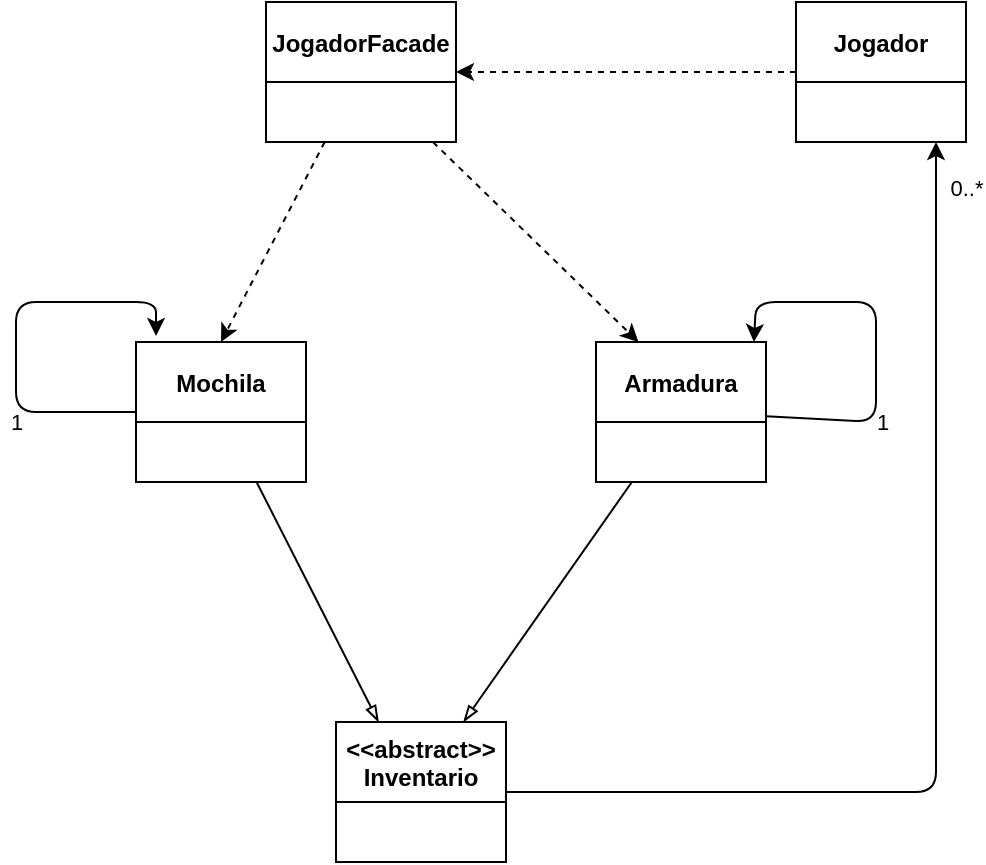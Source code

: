 <mxfile>
    <diagram id="vJoU5bJpRNMy0qZNBjQq" name="Page-1">
        <mxGraphModel dx="582" dy="480" grid="1" gridSize="10" guides="1" tooltips="1" connect="1" arrows="1" fold="1" page="1" pageScale="1" pageWidth="850" pageHeight="1100" math="0" shadow="0">
            <root>
                <mxCell id="0"/>
                <mxCell id="1" parent="0"/>
                <mxCell id="16" style="edgeStyle=none;html=1;endArrow=classic;endFill=1;" edge="1" parent="1" source="2">
                    <mxGeometry relative="1" as="geometry">
                        <mxPoint x="520" y="90" as="targetPoint"/>
                        <Array as="points">
                            <mxPoint x="520" y="415"/>
                        </Array>
                    </mxGeometry>
                </mxCell>
                <mxCell id="17" value="0..*" style="edgeLabel;html=1;align=center;verticalAlign=middle;resizable=0;points=[];" vertex="1" connectable="0" parent="16">
                    <mxGeometry x="0.908" y="-3" relative="1" as="geometry">
                        <mxPoint x="12" y="-2" as="offset"/>
                    </mxGeometry>
                </mxCell>
                <mxCell id="2" value="&lt;&lt;abstract&gt;&gt;&#10;Inventario" style="swimlane;startSize=40;" vertex="1" parent="1">
                    <mxGeometry x="220" y="380" width="85" height="70" as="geometry"/>
                </mxCell>
                <mxCell id="7" style="edgeStyle=none;html=1;entryX=1;entryY=0.5;entryDx=0;entryDy=0;dashed=1;" edge="1" parent="1" source="3" target="4">
                    <mxGeometry relative="1" as="geometry"/>
                </mxCell>
                <mxCell id="3" value="Jogador" style="swimlane;startSize=40;" vertex="1" parent="1">
                    <mxGeometry x="450" y="20" width="85" height="70" as="geometry"/>
                </mxCell>
                <mxCell id="8" style="edgeStyle=none;html=1;entryX=0.5;entryY=0;entryDx=0;entryDy=0;dashed=1;" edge="1" parent="1" source="4" target="6">
                    <mxGeometry relative="1" as="geometry"/>
                </mxCell>
                <mxCell id="9" style="edgeStyle=none;html=1;entryX=0.25;entryY=0;entryDx=0;entryDy=0;dashed=1;" edge="1" parent="1" source="4" target="5">
                    <mxGeometry relative="1" as="geometry"/>
                </mxCell>
                <mxCell id="4" value="JogadorFacade" style="swimlane;startSize=40;" vertex="1" parent="1">
                    <mxGeometry x="185" y="20" width="95" height="70" as="geometry"/>
                </mxCell>
                <mxCell id="10" style="edgeStyle=none;html=1;entryX=0.929;entryY=0;entryDx=0;entryDy=0;entryPerimeter=0;" edge="1" parent="1" source="5" target="5">
                    <mxGeometry relative="1" as="geometry">
                        <mxPoint x="360" y="170" as="targetPoint"/>
                        <Array as="points">
                            <mxPoint x="490" y="230"/>
                            <mxPoint x="490" y="170"/>
                            <mxPoint x="430" y="170"/>
                        </Array>
                    </mxGeometry>
                </mxCell>
                <mxCell id="11" value="1" style="edgeLabel;html=1;align=center;verticalAlign=middle;resizable=0;points=[];" vertex="1" connectable="0" parent="10">
                    <mxGeometry x="-0.261" y="1" relative="1" as="geometry">
                        <mxPoint x="4" y="17" as="offset"/>
                    </mxGeometry>
                </mxCell>
                <mxCell id="15" style="edgeStyle=none;html=1;entryX=0.75;entryY=0;entryDx=0;entryDy=0;endArrow=blockThin;endFill=0;" edge="1" parent="1" source="5" target="2">
                    <mxGeometry relative="1" as="geometry"/>
                </mxCell>
                <mxCell id="5" value="Armadura" style="swimlane;startSize=40;" vertex="1" parent="1">
                    <mxGeometry x="350" y="190" width="85" height="70" as="geometry"/>
                </mxCell>
                <mxCell id="12" style="edgeStyle=none;html=1;entryX=0.118;entryY=-0.043;entryDx=0;entryDy=0;entryPerimeter=0;" edge="1" parent="1" source="6" target="6">
                    <mxGeometry relative="1" as="geometry">
                        <mxPoint x="200" y="170" as="targetPoint"/>
                        <Array as="points">
                            <mxPoint x="60" y="225"/>
                            <mxPoint x="60" y="170"/>
                            <mxPoint x="130" y="170"/>
                        </Array>
                    </mxGeometry>
                </mxCell>
                <mxCell id="13" value="1" style="edgeLabel;html=1;align=center;verticalAlign=middle;resizable=0;points=[];" vertex="1" connectable="0" parent="12">
                    <mxGeometry x="-0.257" y="-2" relative="1" as="geometry">
                        <mxPoint x="-2" y="20" as="offset"/>
                    </mxGeometry>
                </mxCell>
                <mxCell id="14" style="edgeStyle=none;html=1;entryX=0.25;entryY=0;entryDx=0;entryDy=0;endArrow=blockThin;endFill=0;" edge="1" parent="1" source="6" target="2">
                    <mxGeometry relative="1" as="geometry"/>
                </mxCell>
                <mxCell id="6" value="Mochila" style="swimlane;startSize=40;" vertex="1" parent="1">
                    <mxGeometry x="120" y="190" width="85" height="70" as="geometry"/>
                </mxCell>
            </root>
        </mxGraphModel>
    </diagram>
</mxfile>